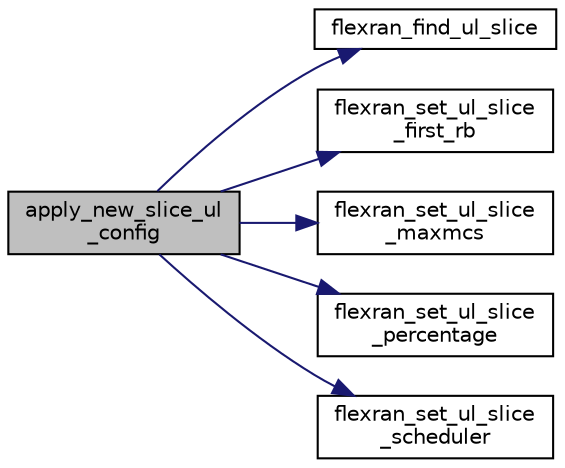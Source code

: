 digraph "apply_new_slice_ul_config"
{
 // LATEX_PDF_SIZE
  edge [fontname="Helvetica",fontsize="10",labelfontname="Helvetica",labelfontsize="10"];
  node [fontname="Helvetica",fontsize="10",shape=record];
  rankdir="LR";
  Node1 [label="apply_new_slice_ul\l_config",height=0.2,width=0.4,color="black", fillcolor="grey75", style="filled", fontcolor="black",tooltip=" "];
  Node1 -> Node2 [color="midnightblue",fontsize="10",style="solid",fontname="Helvetica"];
  Node2 [label="flexran_find_ul_slice",height=0.2,width=0.4,color="black", fillcolor="white", style="filled",URL="$flexran__agent__ran__api_8c.html#a92a4d115e3b391bc33d51018df8a3b78",tooltip=" "];
  Node1 -> Node3 [color="midnightblue",fontsize="10",style="solid",fontname="Helvetica"];
  Node3 [label="flexran_set_ul_slice\l_first_rb",height=0.2,width=0.4,color="black", fillcolor="white", style="filled",URL="$flexran__agent__ran__api_8c.html#a63755d3b9f9f8316f3d63b2305def126",tooltip=" "];
  Node1 -> Node4 [color="midnightblue",fontsize="10",style="solid",fontname="Helvetica"];
  Node4 [label="flexran_set_ul_slice\l_maxmcs",height=0.2,width=0.4,color="black", fillcolor="white", style="filled",URL="$flexran__agent__ran__api_8c.html#af065db0ee913bc534e71f5e443c71f88",tooltip=" "];
  Node1 -> Node5 [color="midnightblue",fontsize="10",style="solid",fontname="Helvetica"];
  Node5 [label="flexran_set_ul_slice\l_percentage",height=0.2,width=0.4,color="black", fillcolor="white", style="filled",URL="$flexran__agent__ran__api_8c.html#a5fa0257997390fb29033f3e4b43bd249",tooltip=" "];
  Node1 -> Node6 [color="midnightblue",fontsize="10",style="solid",fontname="Helvetica"];
  Node6 [label="flexran_set_ul_slice\l_scheduler",height=0.2,width=0.4,color="black", fillcolor="white", style="filled",URL="$flexran__agent__ran__api_8c.html#a7dde094f3c9e375561cccf93034049a1",tooltip=" "];
}
